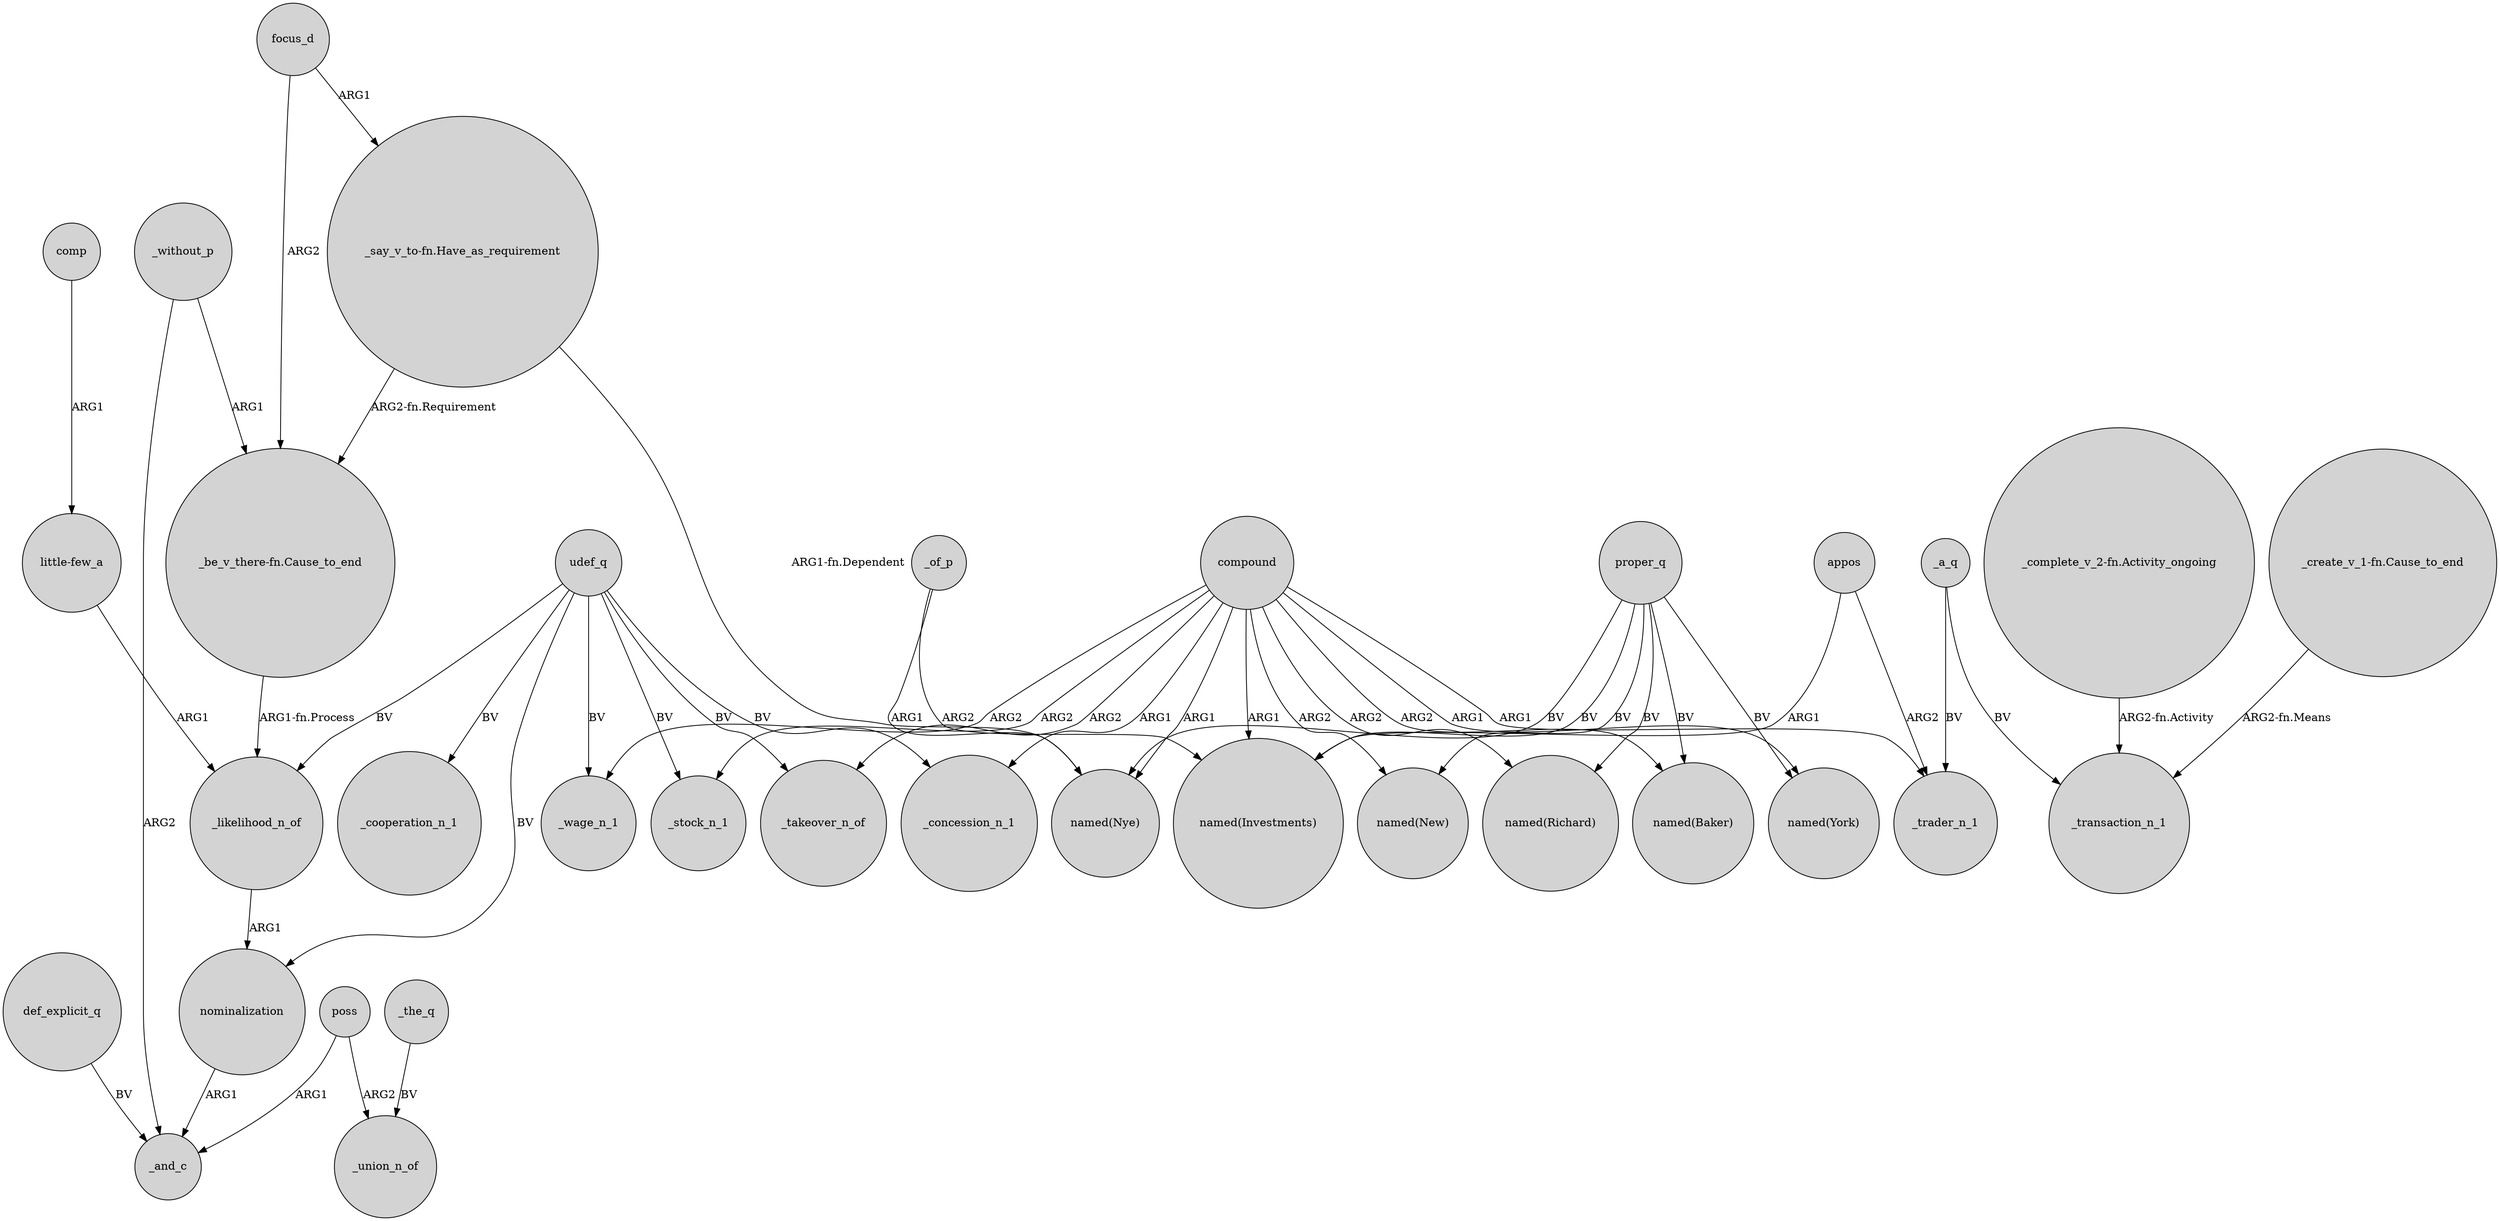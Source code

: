 digraph {
	node [shape=circle style=filled]
	_without_p -> _and_c [label=ARG2]
	"_complete_v_2-fn.Activity_ongoing" -> _transaction_n_1 [label="ARG2-fn.Activity"]
	appos -> "named(Investments)" [label=ARG1]
	"_say_v_to-fn.Have_as_requirement" -> "named(Nye)" [label="ARG1-fn.Dependent"]
	proper_q -> "named(Investments)" [label=BV]
	_of_p -> "named(Nye)" [label=ARG1]
	compound -> "named(New)" [label=ARG2]
	compound -> "named(Nye)" [label=ARG1]
	compound -> _trader_n_1 [label=ARG1]
	proper_q -> "named(New)" [label=BV]
	focus_d -> "_say_v_to-fn.Have_as_requirement" [label=ARG1]
	"_be_v_there-fn.Cause_to_end" -> _likelihood_n_of [label="ARG1-fn.Process"]
	udef_q -> nominalization [label=BV]
	appos -> _trader_n_1 [label=ARG2]
	compound -> "named(Baker)" [label=ARG2]
	proper_q -> "named(Baker)" [label=BV]
	_without_p -> "_be_v_there-fn.Cause_to_end" [label=ARG1]
	compound -> "named(Investments)" [label=ARG1]
	"_say_v_to-fn.Have_as_requirement" -> "_be_v_there-fn.Cause_to_end" [label="ARG2-fn.Requirement"]
	"little-few_a" -> _likelihood_n_of [label=ARG1]
	udef_q -> _wage_n_1 [label=BV]
	nominalization -> _and_c [label=ARG1]
	_a_q -> _transaction_n_1 [label=BV]
	proper_q -> "named(York)" [label=BV]
	poss -> _union_n_of [label=ARG2]
	def_explicit_q -> _and_c [label=BV]
	udef_q -> _takeover_n_of [label=BV]
	_a_q -> _trader_n_1 [label=BV]
	udef_q -> _stock_n_1 [label=BV]
	udef_q -> _concession_n_1 [label=BV]
	poss -> _and_c [label=ARG1]
	"_create_v_1-fn.Cause_to_end" -> _transaction_n_1 [label="ARG2-fn.Means"]
	compound -> _concession_n_1 [label=ARG1]
	compound -> _stock_n_1 [label=ARG2]
	focus_d -> "_be_v_there-fn.Cause_to_end" [label=ARG2]
	_the_q -> _union_n_of [label=BV]
	_likelihood_n_of -> nominalization [label=ARG1]
	compound -> _wage_n_1 [label=ARG2]
	proper_q -> "named(Richard)" [label=BV]
	_of_p -> "named(Investments)" [label=ARG2]
	comp -> "little-few_a" [label=ARG1]
	udef_q -> _likelihood_n_of [label=BV]
	compound -> _takeover_n_of [label=ARG2]
	compound -> "named(York)" [label=ARG1]
	proper_q -> "named(Nye)" [label=BV]
	compound -> "named(Richard)" [label=ARG2]
	udef_q -> _cooperation_n_1 [label=BV]
}

